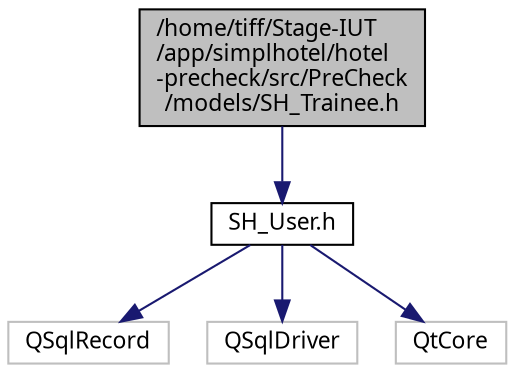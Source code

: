 digraph "/home/tiff/Stage-IUT/app/simplhotel/hotel-precheck/src/PreCheck/models/SH_Trainee.h"
{
 // INTERACTIVE_SVG=YES
  bgcolor="transparent";
  edge [fontname="Verdana",fontsize="11",labelfontname="Verdana",labelfontsize="11"];
  node [fontname="Verdana",fontsize="11",shape=record];
  Node1 [label="/home/tiff/Stage-IUT\l/app/simplhotel/hotel\l-precheck/src/PreCheck\l/models/SH_Trainee.h",height=0.2,width=0.4,color="black", fillcolor="grey75", style="filled" fontcolor="black"];
  Node1 -> Node2 [color="midnightblue",fontsize="11",style="solid",fontname="Verdana"];
  Node2 [label="SH_User.h",height=0.2,width=0.4,color="black",URL="$SH__User_8h.html"];
  Node2 -> Node3 [color="midnightblue",fontsize="11",style="solid",fontname="Verdana"];
  Node3 [label="QSqlRecord",height=0.2,width=0.4,color="grey75"];
  Node2 -> Node4 [color="midnightblue",fontsize="11",style="solid",fontname="Verdana"];
  Node4 [label="QSqlDriver",height=0.2,width=0.4,color="grey75"];
  Node2 -> Node5 [color="midnightblue",fontsize="11",style="solid",fontname="Verdana"];
  Node5 [label="QtCore",height=0.2,width=0.4,color="grey75"];
}
